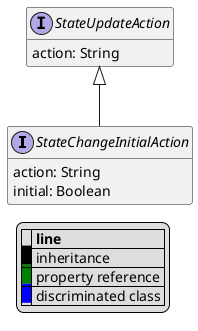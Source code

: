@startuml

hide empty fields
hide empty methods
legend
|= |= line |
|<back:black>   </back>| inheritance |
|<back:green>   </back>| property reference |
|<back:blue>   </back>| discriminated class |
endlegend
interface StateChangeInitialAction [[StateChangeInitialAction.svg]] extends StateUpdateAction {
    action: String
    initial: Boolean
}
interface StateUpdateAction [[StateUpdateAction.svg]]  {
    action: String
}





@enduml
